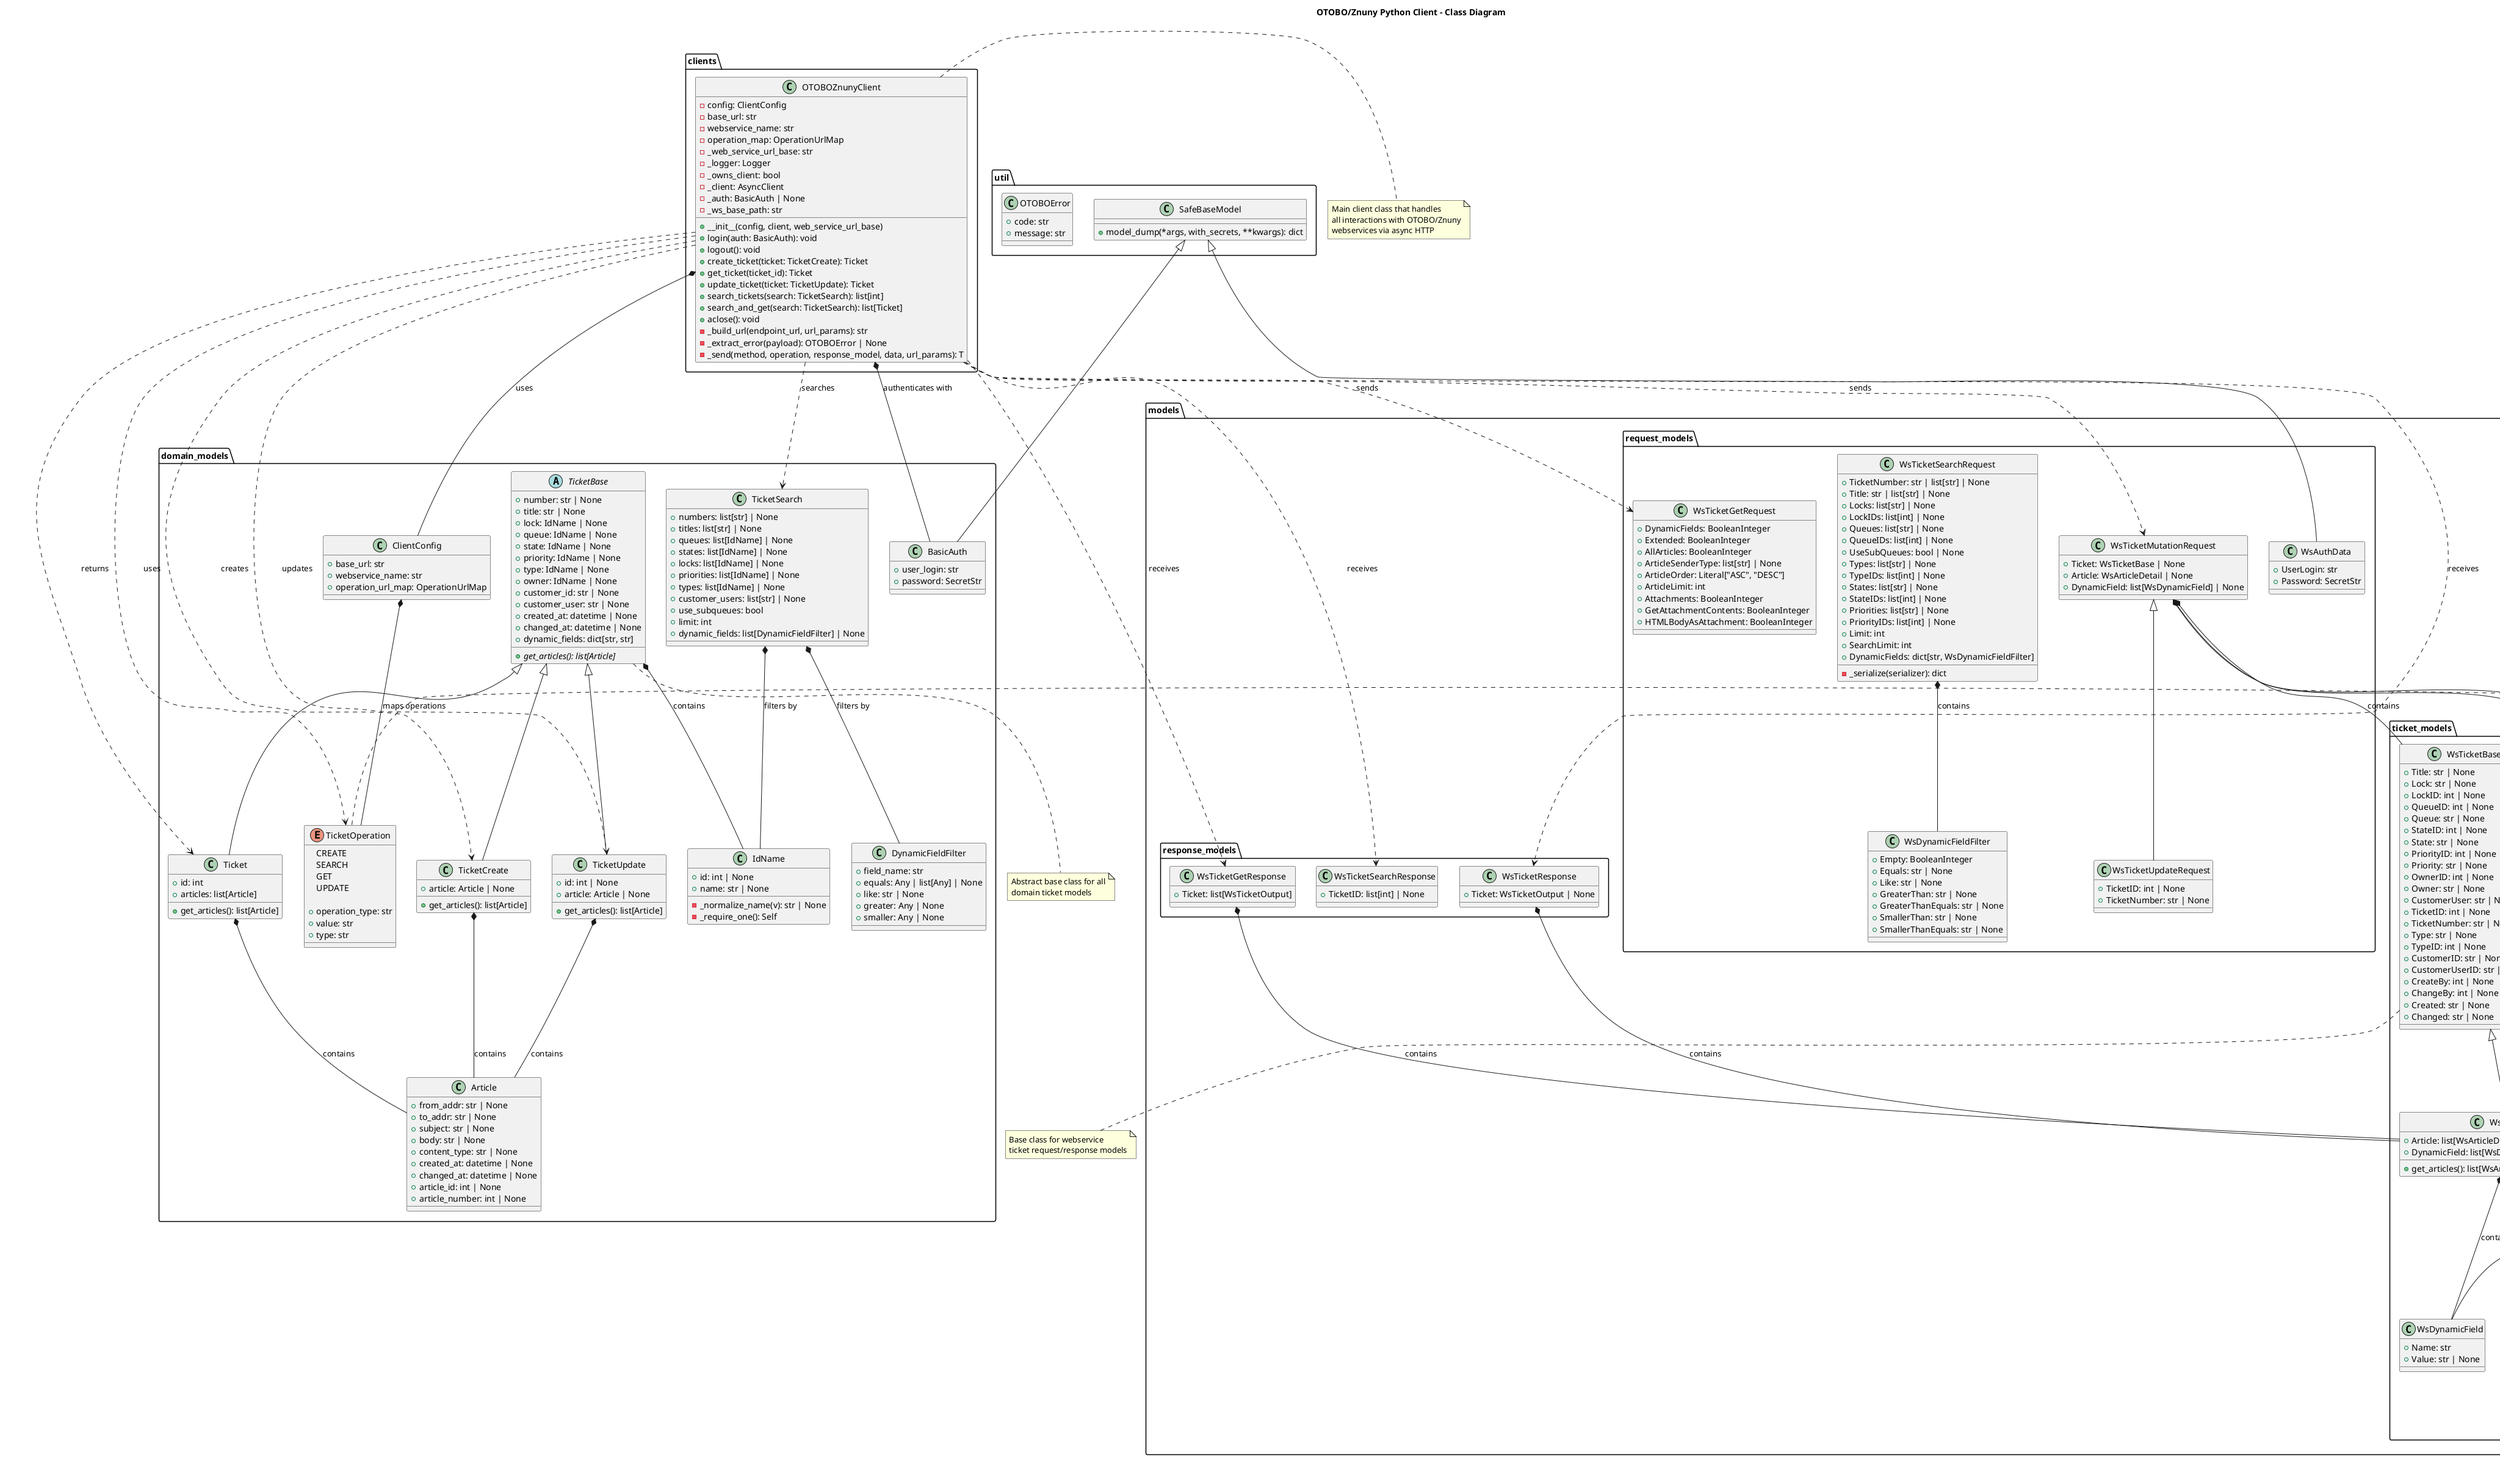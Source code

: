 @startuml OTOBO Client Architecture

title OTOBO/Znuny Python Client - Class Diagram

package "clients" {
    class OTOBOZnunyClient {
        - config: ClientConfig
        - base_url: str
        - webservice_name: str
        - operation_map: OperationUrlMap
        - _web_service_url_base: str
        - _logger: Logger
        - _owns_client: bool
        - _client: AsyncClient
        - _auth: BasicAuth | None
        - _ws_base_path: str

        + __init__(config, client, web_service_url_base)
        + login(auth: BasicAuth): void
        + logout(): void
        + create_ticket(ticket: TicketCreate): Ticket
        + get_ticket(ticket_id): Ticket
        + update_ticket(ticket: TicketUpdate): Ticket
        + search_tickets(search: TicketSearch): list[int]
        + search_and_get(search: TicketSearch): list[Ticket]
        + aclose(): void
        - _build_url(endpoint_url, url_params): str
        - _extract_error(payload): OTOBOError | None
        - _send(method, operation, response_model, data, url_params): T
    }
}

package "domain_models" {
    class BasicAuth {
        + user_login: str
        + password: SecretStr
    }

    class ClientConfig {
        + base_url: str
        + webservice_name: str
        + operation_url_map: OperationUrlMap
    }

    enum TicketOperation {
        CREATE
        SEARCH
        GET
        UPDATE

        + operation_type: str
        + value: str
        + type: str
    }

    class IdName {
        + id: int | None
        + name: str | None

        - _normalize_name(v): str | None
        - _require_one(): Self
    }

    abstract class TicketBase {
        + number: str | None
        + title: str | None
        + lock: IdName | None
        + queue: IdName | None
        + state: IdName | None
        + priority: IdName | None
        + type: IdName | None
        + owner: IdName | None
        + customer_id: str | None
        + customer_user: str | None
        + created_at: datetime | None
        + changed_at: datetime | None
        + dynamic_fields: dict[str, str]

        {abstract} + get_articles(): list[Article]
    }

    class Article {
        + from_addr: str | None
        + to_addr: str | None
        + subject: str | None
        + body: str | None
        + content_type: str | None
        + created_at: datetime | None
        + changed_at: datetime | None
        + article_id: int | None
        + article_number: int | None
    }

    class TicketCreate {
        + article: Article | None

        + get_articles(): list[Article]
    }

    class TicketUpdate {
        + id: int | None
        + article: Article | None

        + get_articles(): list[Article]
    }

    class Ticket {
        + id: int
        + articles: list[Article]

        + get_articles(): list[Article]
    }

    class DynamicFieldFilter {
        + field_name: str
        + equals: Any | list[Any] | None
        + like: str | None
        + greater: Any | None
        + smaller: Any | None
    }

    class TicketSearch {
        + numbers: list[str] | None
        + titles: list[str] | None
        + queues: list[IdName] | None
        + states: list[IdName] | None
        + locks: list[IdName] | None
        + priorities: list[IdName] | None
        + types: list[IdName] | None
        + customer_users: list[str] | None
        + use_subqueues: bool
        + limit: int
        + dynamic_fields: list[DynamicFieldFilter] | None
    }
}

package "models" {
    package "request_models" {
        class WsAuthData {
            + UserLogin: str
            + Password: SecretStr
        }

        class WsDynamicFieldFilter {
            + Empty: BooleanInteger
            + Equals: str | None
            + Like: str | None
            + GreaterThan: str | None
            + GreaterThanEquals: str | None
            + SmallerThan: str | None
            + SmallerThanEquals: str | None
        }

        class WsTicketSearchRequest {
            + TicketNumber: str | list[str] | None
            + Title: str | list[str] | None
            + Locks: list[str] | None
            + LockIDs: list[int] | None
            + Queues: list[str] | None
            + QueueIDs: list[int] | None
            + UseSubQueues: bool | None
            + Types: list[str] | None
            + TypeIDs: list[int] | None
            + States: list[str] | None
            + StateIDs: list[int] | None
            + Priorities: list[str] | None
            + PriorityIDs: list[int] | None
            + Limit: int
            + SearchLimit: int
            + DynamicFields: dict[str, WsDynamicFieldFilter]

            - _serialize(serializer): dict
        }

        class WsTicketGetRequest {
            + DynamicFields: BooleanInteger
            + Extended: BooleanInteger
            + AllArticles: BooleanInteger
            + ArticleSenderType: list[str] | None
            + ArticleOrder: Literal["ASC", "DESC"]
            + ArticleLimit: int
            + Attachments: BooleanInteger
            + GetAttachmentContents: BooleanInteger
            + HTMLBodyAsAttachment: BooleanInteger
        }

        class WsTicketMutationRequest {
            + Ticket: WsTicketBase | None
            + Article: WsArticleDetail | None
            + DynamicField: list[WsDynamicField] | None
        }

        class WsTicketUpdateRequest {
            + TicketID: int | None
            + TicketNumber: str | None
        }
    }

    package "response_models" {
        class WsTicketResponse {
            + Ticket: WsTicketOutput | None
        }

        class WsTicketGetResponse {
            + Ticket: list[WsTicketOutput]
        }

        class WsTicketSearchResponse {
            + TicketID: list[int] | None
        }
    }

    package "ticket_models" {
        class WsTicketBase {
            + Title: str | None
            + Lock: str | None
            + LockID: int | None
            + QueueID: int | None
            + Queue: str | None
            + StateID: int | None
            + State: str | None
            + PriorityID: int | None
            + Priority: str | None
            + OwnerID: int | None
            + Owner: str | None
            + CustomerUser: str | None
            + TicketID: int | None
            + TicketNumber: str | None
            + Type: str | None
            + TypeID: int | None
            + CustomerID: str | None
            + CustomerUserID: str | None
            + CreateBy: int | None
            + ChangeBy: int | None
            + Created: str | None
            + Changed: str | None
        }

        class WsDynamicField {
            + Name: str
            + Value: str | None
        }

        class WsArticleDetail {
            + ArticleID: int | None
            + ArticleNumber: int | None
            + From: str | None
            + Subject: str | None
            + Body: str | None
            + ContentType: str | None
            + CreateTime: str | None
            + ChangeTime: str | None
            + To: str | None
            + MessageID: str | None
            + ChangeBy: int | None
            + CreateBy: int | None
        }

        class WsTicketOutput {
            + Article: list[WsArticleDetail] | WsArticleDetail | None
            + DynamicField: list[WsDynamicField] | None

            + get_articles(): list[WsArticleDetail]
        }
    }
}

package "util" {
    class SafeBaseModel {
        + model_dump(*args, with_secrets, **kwargs): dict
    }

    class OTOBOError {
        + code: str
        + message: str
    }
}

' Inheritance relationships
TicketBase <|-- TicketCreate
TicketBase <|-- TicketUpdate
TicketBase <|-- Ticket
SafeBaseModel <|-- BasicAuth
SafeBaseModel <|-- WsAuthData
WsTicketBase <|-- WsTicketOutput
WsTicketMutationRequest <|-- WsTicketUpdateRequest

' Composition relationships
OTOBOZnunyClient *-- ClientConfig : uses
OTOBOZnunyClient *-- BasicAuth : authenticates with
OTOBOZnunyClient ..> TicketOperation : uses
OTOBOZnunyClient ..> TicketCreate : creates
OTOBOZnunyClient ..> TicketUpdate : updates
OTOBOZnunyClient ..> TicketSearch : searches
OTOBOZnunyClient ..> Ticket : returns
OTOBOZnunyClient ..> WsTicketGetRequest : sends
OTOBOZnunyClient ..> WsTicketMutationRequest : sends
OTOBOZnunyClient ..> WsTicketResponse : receives
OTOBOZnunyClient ..> WsTicketGetResponse : receives
OTOBOZnunyClient ..> WsTicketSearchResponse : receives

ClientConfig *-- TicketOperation : maps operations

TicketBase *-- IdName : contains
TicketCreate *-- Article : contains
TicketUpdate *-- Article : contains
Ticket *-- Article : contains
TicketSearch *-- IdName : filters by
TicketSearch *-- DynamicFieldFilter : filters by

WsTicketSearchRequest *-- WsDynamicFieldFilter : contains
WsTicketMutationRequest *-- WsTicketBase : contains
WsTicketMutationRequest *-- WsArticleDetail : contains
WsTicketMutationRequest *-- WsDynamicField : contains
WsTicketOutput *-- WsArticleDetail : contains
WsTicketOutput *-- WsDynamicField : contains

WsTicketResponse *-- WsTicketOutput : contains
WsTicketGetResponse *-- WsTicketOutput : contains

note right of OTOBOZnunyClient
  Main client class that handles
  all interactions with OTOBO/Znuny
  webservices via async HTTP
end note

note right of TicketOperation
  Enum defining available
  ticket operations and their
  corresponding OTOBO endpoints
end note

note bottom of TicketBase
  Abstract base class for all
  domain ticket models
end note

note bottom of WsTicketBase
  Base class for webservice
  ticket request/response models
end note

@enduml

